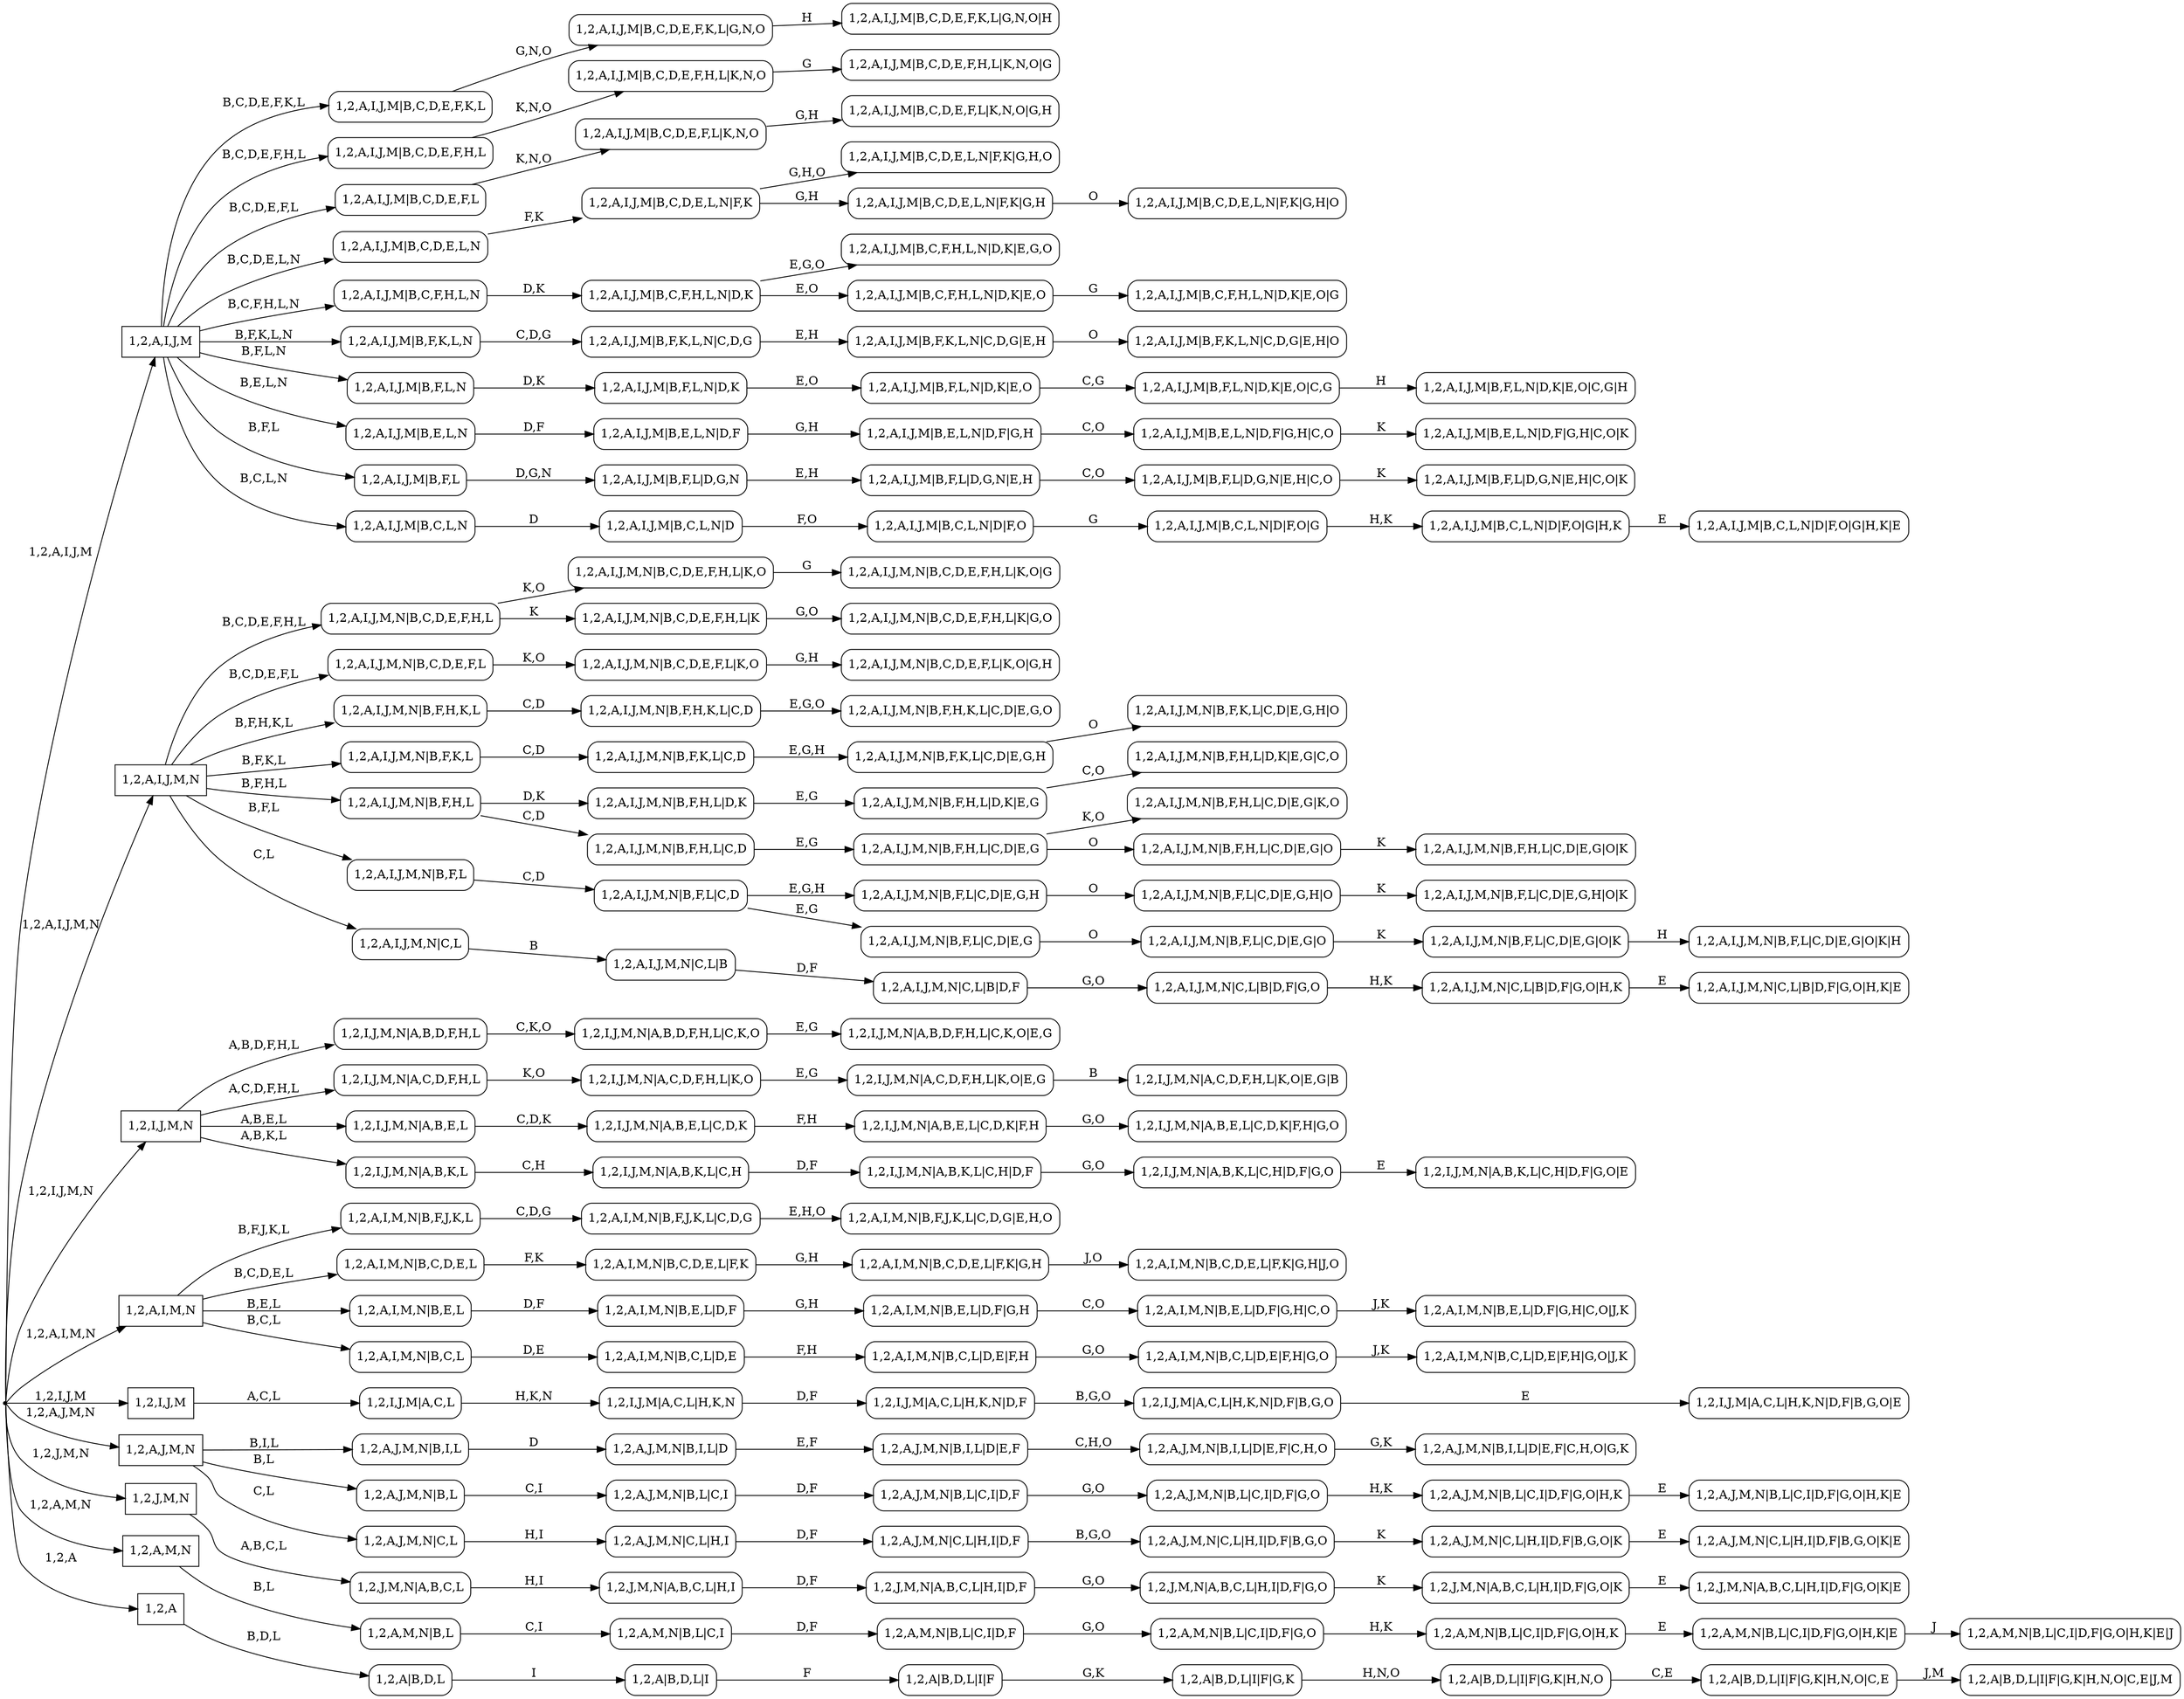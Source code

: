 digraph G { 
	rankdir=LR
	root[shape=point]
	"1,2,A,I,J,M"[shape = box]
	root -> "1,2,A,I,J,M"[label="1,2,A,I,J,M"]
	"1,2,A,I,J,M|B,C,D,E,F,K,L"[shape = box, style=rounded]
	"1,2,A,I,J,M"->"1,2,A,I,J,M|B,C,D,E,F,K,L"[label="B,C,D,E,F,K,L"]
	"1,2,A,I,J,M|B,C,D,E,F,K,L|G,N,O"[shape = box, style=rounded]
	"1,2,A,I,J,M|B,C,D,E,F,K,L"->"1,2,A,I,J,M|B,C,D,E,F,K,L|G,N,O"[label="G,N,O"]
	"1,2,A,I,J,M|B,C,D,E,F,K,L|G,N,O|H"[shape = box, style=rounded]
	"1,2,A,I,J,M|B,C,D,E,F,K,L|G,N,O"->"1,2,A,I,J,M|B,C,D,E,F,K,L|G,N,O|H"[label="H"]
	"1,2,A,I,J,M,N"[shape = box]
	root -> "1,2,A,I,J,M,N"[label="1,2,A,I,J,M,N"]
	"1,2,A,I,J,M,N|B,C,D,E,F,H,L"[shape = box, style=rounded]
	"1,2,A,I,J,M,N"->"1,2,A,I,J,M,N|B,C,D,E,F,H,L"[label="B,C,D,E,F,H,L"]
	"1,2,A,I,J,M,N|B,C,D,E,F,H,L|K,O"[shape = box, style=rounded]
	"1,2,A,I,J,M,N|B,C,D,E,F,H,L"->"1,2,A,I,J,M,N|B,C,D,E,F,H,L|K,O"[label="K,O"]
	"1,2,A,I,J,M,N|B,C,D,E,F,H,L|K,O|G"[shape = box, style=rounded]
	"1,2,A,I,J,M,N|B,C,D,E,F,H,L|K,O"->"1,2,A,I,J,M,N|B,C,D,E,F,H,L|K,O|G"[label="G"]
	"1,2,A,I,J,M,N|B,C,D,E,F,H,L|K"[shape = box, style=rounded]
	"1,2,A,I,J,M,N|B,C,D,E,F,H,L"->"1,2,A,I,J,M,N|B,C,D,E,F,H,L|K"[label="K"]
	"1,2,A,I,J,M,N|B,C,D,E,F,H,L|K|G,O"[shape = box, style=rounded]
	"1,2,A,I,J,M,N|B,C,D,E,F,H,L|K"->"1,2,A,I,J,M,N|B,C,D,E,F,H,L|K|G,O"[label="G,O"]
	"1,2,A,I,J,M|B,C,D,E,F,H,L"[shape = box, style=rounded]
	"1,2,A,I,J,M"->"1,2,A,I,J,M|B,C,D,E,F,H,L"[label="B,C,D,E,F,H,L"]
	"1,2,A,I,J,M|B,C,D,E,F,H,L|K,N,O"[shape = box, style=rounded]
	"1,2,A,I,J,M|B,C,D,E,F,H,L"->"1,2,A,I,J,M|B,C,D,E,F,H,L|K,N,O"[label="K,N,O"]
	"1,2,A,I,J,M|B,C,D,E,F,H,L|K,N,O|G"[shape = box, style=rounded]
	"1,2,A,I,J,M|B,C,D,E,F,H,L|K,N,O"->"1,2,A,I,J,M|B,C,D,E,F,H,L|K,N,O|G"[label="G"]
	"1,2,A,I,J,M,N|B,C,D,E,F,L"[shape = box, style=rounded]
	"1,2,A,I,J,M,N"->"1,2,A,I,J,M,N|B,C,D,E,F,L"[label="B,C,D,E,F,L"]
	"1,2,A,I,J,M,N|B,C,D,E,F,L|K,O"[shape = box, style=rounded]
	"1,2,A,I,J,M,N|B,C,D,E,F,L"->"1,2,A,I,J,M,N|B,C,D,E,F,L|K,O"[label="K,O"]
	"1,2,A,I,J,M,N|B,C,D,E,F,L|K,O|G,H"[shape = box, style=rounded]
	"1,2,A,I,J,M,N|B,C,D,E,F,L|K,O"->"1,2,A,I,J,M,N|B,C,D,E,F,L|K,O|G,H"[label="G,H"]
	"1,2,A,I,J,M|B,C,D,E,F,L"[shape = box, style=rounded]
	"1,2,A,I,J,M"->"1,2,A,I,J,M|B,C,D,E,F,L"[label="B,C,D,E,F,L"]
	"1,2,A,I,J,M|B,C,D,E,F,L|K,N,O"[shape = box, style=rounded]
	"1,2,A,I,J,M|B,C,D,E,F,L"->"1,2,A,I,J,M|B,C,D,E,F,L|K,N,O"[label="K,N,O"]
	"1,2,A,I,J,M|B,C,D,E,F,L|K,N,O|G,H"[shape = box, style=rounded]
	"1,2,A,I,J,M|B,C,D,E,F,L|K,N,O"->"1,2,A,I,J,M|B,C,D,E,F,L|K,N,O|G,H"[label="G,H"]
	"1,2,A,I,J,M,N|B,F,H,K,L"[shape = box, style=rounded]
	"1,2,A,I,J,M,N"->"1,2,A,I,J,M,N|B,F,H,K,L"[label="B,F,H,K,L"]
	"1,2,A,I,J,M,N|B,F,H,K,L|C,D"[shape = box, style=rounded]
	"1,2,A,I,J,M,N|B,F,H,K,L"->"1,2,A,I,J,M,N|B,F,H,K,L|C,D"[label="C,D"]
	"1,2,A,I,J,M,N|B,F,H,K,L|C,D|E,G,O"[shape = box, style=rounded]
	"1,2,A,I,J,M,N|B,F,H,K,L|C,D"->"1,2,A,I,J,M,N|B,F,H,K,L|C,D|E,G,O"[label="E,G,O"]
	"1,2,I,J,M,N"[shape = box]
	root -> "1,2,I,J,M,N"[label="1,2,I,J,M,N"]
	"1,2,I,J,M,N|A,B,D,F,H,L"[shape = box, style=rounded]
	"1,2,I,J,M,N"->"1,2,I,J,M,N|A,B,D,F,H,L"[label="A,B,D,F,H,L"]
	"1,2,I,J,M,N|A,B,D,F,H,L|C,K,O"[shape = box, style=rounded]
	"1,2,I,J,M,N|A,B,D,F,H,L"->"1,2,I,J,M,N|A,B,D,F,H,L|C,K,O"[label="C,K,O"]
	"1,2,I,J,M,N|A,B,D,F,H,L|C,K,O|E,G"[shape = box, style=rounded]
	"1,2,I,J,M,N|A,B,D,F,H,L|C,K,O"->"1,2,I,J,M,N|A,B,D,F,H,L|C,K,O|E,G"[label="E,G"]
	"1,2,A,I,J,M|B,C,D,E,L,N"[shape = box, style=rounded]
	"1,2,A,I,J,M"->"1,2,A,I,J,M|B,C,D,E,L,N"[label="B,C,D,E,L,N"]
	"1,2,A,I,J,M|B,C,D,E,L,N|F,K"[shape = box, style=rounded]
	"1,2,A,I,J,M|B,C,D,E,L,N"->"1,2,A,I,J,M|B,C,D,E,L,N|F,K"[label="F,K"]
	"1,2,A,I,J,M|B,C,D,E,L,N|F,K|G,H,O"[shape = box, style=rounded]
	"1,2,A,I,J,M|B,C,D,E,L,N|F,K"->"1,2,A,I,J,M|B,C,D,E,L,N|F,K|G,H,O"[label="G,H,O"]
	"1,2,A,I,J,M|B,C,F,H,L,N"[shape = box, style=rounded]
	"1,2,A,I,J,M"->"1,2,A,I,J,M|B,C,F,H,L,N"[label="B,C,F,H,L,N"]
	"1,2,A,I,J,M|B,C,F,H,L,N|D,K"[shape = box, style=rounded]
	"1,2,A,I,J,M|B,C,F,H,L,N"->"1,2,A,I,J,M|B,C,F,H,L,N|D,K"[label="D,K"]
	"1,2,A,I,J,M|B,C,F,H,L,N|D,K|E,G,O"[shape = box, style=rounded]
	"1,2,A,I,J,M|B,C,F,H,L,N|D,K"->"1,2,A,I,J,M|B,C,F,H,L,N|D,K|E,G,O"[label="E,G,O"]
	"1,2,A,I,J,M|B,C,D,E,L,N|F,K|G,H"[shape = box, style=rounded]
	"1,2,A,I,J,M|B,C,D,E,L,N|F,K"->"1,2,A,I,J,M|B,C,D,E,L,N|F,K|G,H"[label="G,H"]
	"1,2,A,I,J,M|B,C,D,E,L,N|F,K|G,H|O"[shape = box, style=rounded]
	"1,2,A,I,J,M|B,C,D,E,L,N|F,K|G,H"->"1,2,A,I,J,M|B,C,D,E,L,N|F,K|G,H|O"[label="O"]
	"1,2,A,I,M,N"[shape = box]
	root -> "1,2,A,I,M,N"[label="1,2,A,I,M,N"]
	"1,2,A,I,M,N|B,F,J,K,L"[shape = box, style=rounded]
	"1,2,A,I,M,N"->"1,2,A,I,M,N|B,F,J,K,L"[label="B,F,J,K,L"]
	"1,2,A,I,M,N|B,F,J,K,L|C,D,G"[shape = box, style=rounded]
	"1,2,A,I,M,N|B,F,J,K,L"->"1,2,A,I,M,N|B,F,J,K,L|C,D,G"[label="C,D,G"]
	"1,2,A,I,M,N|B,F,J,K,L|C,D,G|E,H,O"[shape = box, style=rounded]
	"1,2,A,I,M,N|B,F,J,K,L|C,D,G"->"1,2,A,I,M,N|B,F,J,K,L|C,D,G|E,H,O"[label="E,H,O"]
	"1,2,A,I,J,M|B,F,K,L,N"[shape = box, style=rounded]
	"1,2,A,I,J,M"->"1,2,A,I,J,M|B,F,K,L,N"[label="B,F,K,L,N"]
	"1,2,A,I,J,M|B,F,K,L,N|C,D,G"[shape = box, style=rounded]
	"1,2,A,I,J,M|B,F,K,L,N"->"1,2,A,I,J,M|B,F,K,L,N|C,D,G"[label="C,D,G"]
	"1,2,A,I,J,M|B,F,K,L,N|C,D,G|E,H"[shape = box, style=rounded]
	"1,2,A,I,J,M|B,F,K,L,N|C,D,G"->"1,2,A,I,J,M|B,F,K,L,N|C,D,G|E,H"[label="E,H"]
	"1,2,A,I,J,M|B,F,K,L,N|C,D,G|E,H|O"[shape = box, style=rounded]
	"1,2,A,I,J,M|B,F,K,L,N|C,D,G|E,H"->"1,2,A,I,J,M|B,F,K,L,N|C,D,G|E,H|O"[label="O"]
	"1,2,I,J,M,N|A,C,D,F,H,L"[shape = box, style=rounded]
	"1,2,I,J,M,N"->"1,2,I,J,M,N|A,C,D,F,H,L"[label="A,C,D,F,H,L"]
	"1,2,I,J,M,N|A,C,D,F,H,L|K,O"[shape = box, style=rounded]
	"1,2,I,J,M,N|A,C,D,F,H,L"->"1,2,I,J,M,N|A,C,D,F,H,L|K,O"[label="K,O"]
	"1,2,I,J,M,N|A,C,D,F,H,L|K,O|E,G"[shape = box, style=rounded]
	"1,2,I,J,M,N|A,C,D,F,H,L|K,O"->"1,2,I,J,M,N|A,C,D,F,H,L|K,O|E,G"[label="E,G"]
	"1,2,I,J,M,N|A,C,D,F,H,L|K,O|E,G|B"[shape = box, style=rounded]
	"1,2,I,J,M,N|A,C,D,F,H,L|K,O|E,G"->"1,2,I,J,M,N|A,C,D,F,H,L|K,O|E,G|B"[label="B"]
	"1,2,A,I,J,M|B,C,F,H,L,N|D,K|E,O"[shape = box, style=rounded]
	"1,2,A,I,J,M|B,C,F,H,L,N|D,K"->"1,2,A,I,J,M|B,C,F,H,L,N|D,K|E,O"[label="E,O"]
	"1,2,A,I,J,M|B,C,F,H,L,N|D,K|E,O|G"[shape = box, style=rounded]
	"1,2,A,I,J,M|B,C,F,H,L,N|D,K|E,O"->"1,2,A,I,J,M|B,C,F,H,L,N|D,K|E,O|G"[label="G"]
	"1,2,A,I,J,M,N|B,F,K,L"[shape = box, style=rounded]
	"1,2,A,I,J,M,N"->"1,2,A,I,J,M,N|B,F,K,L"[label="B,F,K,L"]
	"1,2,A,I,J,M,N|B,F,K,L|C,D"[shape = box, style=rounded]
	"1,2,A,I,J,M,N|B,F,K,L"->"1,2,A,I,J,M,N|B,F,K,L|C,D"[label="C,D"]
	"1,2,A,I,J,M,N|B,F,K,L|C,D|E,G,H"[shape = box, style=rounded]
	"1,2,A,I,J,M,N|B,F,K,L|C,D"->"1,2,A,I,J,M,N|B,F,K,L|C,D|E,G,H"[label="E,G,H"]
	"1,2,A,I,J,M,N|B,F,K,L|C,D|E,G,H|O"[shape = box, style=rounded]
	"1,2,A,I,J,M,N|B,F,K,L|C,D|E,G,H"->"1,2,A,I,J,M,N|B,F,K,L|C,D|E,G,H|O"[label="O"]
	"1,2,A,I,J,M,N|B,F,H,L"[shape = box, style=rounded]
	"1,2,A,I,J,M,N"->"1,2,A,I,J,M,N|B,F,H,L"[label="B,F,H,L"]
	"1,2,A,I,J,M,N|B,F,H,L|D,K"[shape = box, style=rounded]
	"1,2,A,I,J,M,N|B,F,H,L"->"1,2,A,I,J,M,N|B,F,H,L|D,K"[label="D,K"]
	"1,2,A,I,J,M,N|B,F,H,L|D,K|E,G"[shape = box, style=rounded]
	"1,2,A,I,J,M,N|B,F,H,L|D,K"->"1,2,A,I,J,M,N|B,F,H,L|D,K|E,G"[label="E,G"]
	"1,2,A,I,J,M,N|B,F,H,L|D,K|E,G|C,O"[shape = box, style=rounded]
	"1,2,A,I,J,M,N|B,F,H,L|D,K|E,G"->"1,2,A,I,J,M,N|B,F,H,L|D,K|E,G|C,O"[label="C,O"]
	"1,2,I,J,M,N|A,B,E,L"[shape = box, style=rounded]
	"1,2,I,J,M,N"->"1,2,I,J,M,N|A,B,E,L"[label="A,B,E,L"]
	"1,2,I,J,M,N|A,B,E,L|C,D,K"[shape = box, style=rounded]
	"1,2,I,J,M,N|A,B,E,L"->"1,2,I,J,M,N|A,B,E,L|C,D,K"[label="C,D,K"]
	"1,2,I,J,M,N|A,B,E,L|C,D,K|F,H"[shape = box, style=rounded]
	"1,2,I,J,M,N|A,B,E,L|C,D,K"->"1,2,I,J,M,N|A,B,E,L|C,D,K|F,H"[label="F,H"]
	"1,2,I,J,M,N|A,B,E,L|C,D,K|F,H|G,O"[shape = box, style=rounded]
	"1,2,I,J,M,N|A,B,E,L|C,D,K|F,H"->"1,2,I,J,M,N|A,B,E,L|C,D,K|F,H|G,O"[label="G,O"]
	"1,2,A,I,J,M,N|B,F,H,L|C,D"[shape = box, style=rounded]
	"1,2,A,I,J,M,N|B,F,H,L"->"1,2,A,I,J,M,N|B,F,H,L|C,D"[label="C,D"]
	"1,2,A,I,J,M,N|B,F,H,L|C,D|E,G"[shape = box, style=rounded]
	"1,2,A,I,J,M,N|B,F,H,L|C,D"->"1,2,A,I,J,M,N|B,F,H,L|C,D|E,G"[label="E,G"]
	"1,2,A,I,J,M,N|B,F,H,L|C,D|E,G|K,O"[shape = box, style=rounded]
	"1,2,A,I,J,M,N|B,F,H,L|C,D|E,G"->"1,2,A,I,J,M,N|B,F,H,L|C,D|E,G|K,O"[label="K,O"]
	"1,2,A,I,M,N|B,C,D,E,L"[shape = box, style=rounded]
	"1,2,A,I,M,N"->"1,2,A,I,M,N|B,C,D,E,L"[label="B,C,D,E,L"]
	"1,2,A,I,M,N|B,C,D,E,L|F,K"[shape = box, style=rounded]
	"1,2,A,I,M,N|B,C,D,E,L"->"1,2,A,I,M,N|B,C,D,E,L|F,K"[label="F,K"]
	"1,2,A,I,M,N|B,C,D,E,L|F,K|G,H"[shape = box, style=rounded]
	"1,2,A,I,M,N|B,C,D,E,L|F,K"->"1,2,A,I,M,N|B,C,D,E,L|F,K|G,H"[label="G,H"]
	"1,2,A,I,M,N|B,C,D,E,L|F,K|G,H|J,O"[shape = box, style=rounded]
	"1,2,A,I,M,N|B,C,D,E,L|F,K|G,H"->"1,2,A,I,M,N|B,C,D,E,L|F,K|G,H|J,O"[label="J,O"]
	"1,2,A,I,J,M,N|B,F,H,L|C,D|E,G|O"[shape = box, style=rounded]
	"1,2,A,I,J,M,N|B,F,H,L|C,D|E,G"->"1,2,A,I,J,M,N|B,F,H,L|C,D|E,G|O"[label="O"]
	"1,2,A,I,J,M,N|B,F,H,L|C,D|E,G|O|K"[shape = box, style=rounded]
	"1,2,A,I,J,M,N|B,F,H,L|C,D|E,G|O"->"1,2,A,I,J,M,N|B,F,H,L|C,D|E,G|O|K"[label="K"]
	"1,2,A,I,J,M|B,F,L,N"[shape = box, style=rounded]
	"1,2,A,I,J,M"->"1,2,A,I,J,M|B,F,L,N"[label="B,F,L,N"]
	"1,2,A,I,J,M|B,F,L,N|D,K"[shape = box, style=rounded]
	"1,2,A,I,J,M|B,F,L,N"->"1,2,A,I,J,M|B,F,L,N|D,K"[label="D,K"]
	"1,2,A,I,J,M|B,F,L,N|D,K|E,O"[shape = box, style=rounded]
	"1,2,A,I,J,M|B,F,L,N|D,K"->"1,2,A,I,J,M|B,F,L,N|D,K|E,O"[label="E,O"]
	"1,2,A,I,J,M|B,F,L,N|D,K|E,O|C,G"[shape = box, style=rounded]
	"1,2,A,I,J,M|B,F,L,N|D,K|E,O"->"1,2,A,I,J,M|B,F,L,N|D,K|E,O|C,G"[label="C,G"]
	"1,2,A,I,J,M|B,F,L,N|D,K|E,O|C,G|H"[shape = box, style=rounded]
	"1,2,A,I,J,M|B,F,L,N|D,K|E,O|C,G"->"1,2,A,I,J,M|B,F,L,N|D,K|E,O|C,G|H"[label="H"]
	"1,2,I,J,M,N|A,B,K,L"[shape = box, style=rounded]
	"1,2,I,J,M,N"->"1,2,I,J,M,N|A,B,K,L"[label="A,B,K,L"]
	"1,2,I,J,M,N|A,B,K,L|C,H"[shape = box, style=rounded]
	"1,2,I,J,M,N|A,B,K,L"->"1,2,I,J,M,N|A,B,K,L|C,H"[label="C,H"]
	"1,2,I,J,M,N|A,B,K,L|C,H|D,F"[shape = box, style=rounded]
	"1,2,I,J,M,N|A,B,K,L|C,H"->"1,2,I,J,M,N|A,B,K,L|C,H|D,F"[label="D,F"]
	"1,2,I,J,M,N|A,B,K,L|C,H|D,F|G,O"[shape = box, style=rounded]
	"1,2,I,J,M,N|A,B,K,L|C,H|D,F"->"1,2,I,J,M,N|A,B,K,L|C,H|D,F|G,O"[label="G,O"]
	"1,2,I,J,M,N|A,B,K,L|C,H|D,F|G,O|E"[shape = box, style=rounded]
	"1,2,I,J,M,N|A,B,K,L|C,H|D,F|G,O"->"1,2,I,J,M,N|A,B,K,L|C,H|D,F|G,O|E"[label="E"]
	"1,2,A,I,J,M,N|B,F,L"[shape = box, style=rounded]
	"1,2,A,I,J,M,N"->"1,2,A,I,J,M,N|B,F,L"[label="B,F,L"]
	"1,2,A,I,J,M,N|B,F,L|C,D"[shape = box, style=rounded]
	"1,2,A,I,J,M,N|B,F,L"->"1,2,A,I,J,M,N|B,F,L|C,D"[label="C,D"]
	"1,2,A,I,J,M,N|B,F,L|C,D|E,G,H"[shape = box, style=rounded]
	"1,2,A,I,J,M,N|B,F,L|C,D"->"1,2,A,I,J,M,N|B,F,L|C,D|E,G,H"[label="E,G,H"]
	"1,2,A,I,J,M,N|B,F,L|C,D|E,G,H|O"[shape = box, style=rounded]
	"1,2,A,I,J,M,N|B,F,L|C,D|E,G,H"->"1,2,A,I,J,M,N|B,F,L|C,D|E,G,H|O"[label="O"]
	"1,2,A,I,J,M,N|B,F,L|C,D|E,G,H|O|K"[shape = box, style=rounded]
	"1,2,A,I,J,M,N|B,F,L|C,D|E,G,H|O"->"1,2,A,I,J,M,N|B,F,L|C,D|E,G,H|O|K"[label="K"]
	"1,2,A,I,J,M|B,E,L,N"[shape = box, style=rounded]
	"1,2,A,I,J,M"->"1,2,A,I,J,M|B,E,L,N"[label="B,E,L,N"]
	"1,2,A,I,J,M|B,E,L,N|D,F"[shape = box, style=rounded]
	"1,2,A,I,J,M|B,E,L,N"->"1,2,A,I,J,M|B,E,L,N|D,F"[label="D,F"]
	"1,2,A,I,J,M|B,E,L,N|D,F|G,H"[shape = box, style=rounded]
	"1,2,A,I,J,M|B,E,L,N|D,F"->"1,2,A,I,J,M|B,E,L,N|D,F|G,H"[label="G,H"]
	"1,2,A,I,J,M|B,E,L,N|D,F|G,H|C,O"[shape = box, style=rounded]
	"1,2,A,I,J,M|B,E,L,N|D,F|G,H"->"1,2,A,I,J,M|B,E,L,N|D,F|G,H|C,O"[label="C,O"]
	"1,2,A,I,J,M|B,E,L,N|D,F|G,H|C,O|K"[shape = box, style=rounded]
	"1,2,A,I,J,M|B,E,L,N|D,F|G,H|C,O"->"1,2,A,I,J,M|B,E,L,N|D,F|G,H|C,O|K"[label="K"]
	"1,2,A,I,J,M|B,F,L"[shape = box, style=rounded]
	"1,2,A,I,J,M"->"1,2,A,I,J,M|B,F,L"[label="B,F,L"]
	"1,2,A,I,J,M|B,F,L|D,G,N"[shape = box, style=rounded]
	"1,2,A,I,J,M|B,F,L"->"1,2,A,I,J,M|B,F,L|D,G,N"[label="D,G,N"]
	"1,2,A,I,J,M|B,F,L|D,G,N|E,H"[shape = box, style=rounded]
	"1,2,A,I,J,M|B,F,L|D,G,N"->"1,2,A,I,J,M|B,F,L|D,G,N|E,H"[label="E,H"]
	"1,2,A,I,J,M|B,F,L|D,G,N|E,H|C,O"[shape = box, style=rounded]
	"1,2,A,I,J,M|B,F,L|D,G,N|E,H"->"1,2,A,I,J,M|B,F,L|D,G,N|E,H|C,O"[label="C,O"]
	"1,2,A,I,J,M|B,F,L|D,G,N|E,H|C,O|K"[shape = box, style=rounded]
	"1,2,A,I,J,M|B,F,L|D,G,N|E,H|C,O"->"1,2,A,I,J,M|B,F,L|D,G,N|E,H|C,O|K"[label="K"]
	"1,2,A,I,J,M,N|B,F,L|C,D|E,G"[shape = box, style=rounded]
	"1,2,A,I,J,M,N|B,F,L|C,D"->"1,2,A,I,J,M,N|B,F,L|C,D|E,G"[label="E,G"]
	"1,2,A,I,J,M,N|B,F,L|C,D|E,G|O"[shape = box, style=rounded]
	"1,2,A,I,J,M,N|B,F,L|C,D|E,G"->"1,2,A,I,J,M,N|B,F,L|C,D|E,G|O"[label="O"]
	"1,2,A,I,J,M,N|B,F,L|C,D|E,G|O|K"[shape = box, style=rounded]
	"1,2,A,I,J,M,N|B,F,L|C,D|E,G|O"->"1,2,A,I,J,M,N|B,F,L|C,D|E,G|O|K"[label="K"]
	"1,2,A,I,J,M,N|B,F,L|C,D|E,G|O|K|H"[shape = box, style=rounded]
	"1,2,A,I,J,M,N|B,F,L|C,D|E,G|O|K"->"1,2,A,I,J,M,N|B,F,L|C,D|E,G|O|K|H"[label="H"]
	"1,2,I,J,M"[shape = box]
	root -> "1,2,I,J,M"[label="1,2,I,J,M"]
	"1,2,I,J,M|A,C,L"[shape = box, style=rounded]
	"1,2,I,J,M"->"1,2,I,J,M|A,C,L"[label="A,C,L"]
	"1,2,I,J,M|A,C,L|H,K,N"[shape = box, style=rounded]
	"1,2,I,J,M|A,C,L"->"1,2,I,J,M|A,C,L|H,K,N"[label="H,K,N"]
	"1,2,I,J,M|A,C,L|H,K,N|D,F"[shape = box, style=rounded]
	"1,2,I,J,M|A,C,L|H,K,N"->"1,2,I,J,M|A,C,L|H,K,N|D,F"[label="D,F"]
	"1,2,I,J,M|A,C,L|H,K,N|D,F|B,G,O"[shape = box, style=rounded]
	"1,2,I,J,M|A,C,L|H,K,N|D,F"->"1,2,I,J,M|A,C,L|H,K,N|D,F|B,G,O"[label="B,G,O"]
	"1,2,I,J,M|A,C,L|H,K,N|D,F|B,G,O|E"[shape = box, style=rounded]
	"1,2,I,J,M|A,C,L|H,K,N|D,F|B,G,O"->"1,2,I,J,M|A,C,L|H,K,N|D,F|B,G,O|E"[label="E"]
	"1,2,A,I,J,M|B,C,L,N"[shape = box, style=rounded]
	"1,2,A,I,J,M"->"1,2,A,I,J,M|B,C,L,N"[label="B,C,L,N"]
	"1,2,A,I,J,M|B,C,L,N|D"[shape = box, style=rounded]
	"1,2,A,I,J,M|B,C,L,N"->"1,2,A,I,J,M|B,C,L,N|D"[label="D"]
	"1,2,A,I,J,M|B,C,L,N|D|F,O"[shape = box, style=rounded]
	"1,2,A,I,J,M|B,C,L,N|D"->"1,2,A,I,J,M|B,C,L,N|D|F,O"[label="F,O"]
	"1,2,A,I,J,M|B,C,L,N|D|F,O|G"[shape = box, style=rounded]
	"1,2,A,I,J,M|B,C,L,N|D|F,O"->"1,2,A,I,J,M|B,C,L,N|D|F,O|G"[label="G"]
	"1,2,A,I,J,M|B,C,L,N|D|F,O|G|H,K"[shape = box, style=rounded]
	"1,2,A,I,J,M|B,C,L,N|D|F,O|G"->"1,2,A,I,J,M|B,C,L,N|D|F,O|G|H,K"[label="H,K"]
	"1,2,A,I,J,M|B,C,L,N|D|F,O|G|H,K|E"[shape = box, style=rounded]
	"1,2,A,I,J,M|B,C,L,N|D|F,O|G|H,K"->"1,2,A,I,J,M|B,C,L,N|D|F,O|G|H,K|E"[label="E"]
	"1,2,A,I,M,N|B,E,L"[shape = box, style=rounded]
	"1,2,A,I,M,N"->"1,2,A,I,M,N|B,E,L"[label="B,E,L"]
	"1,2,A,I,M,N|B,E,L|D,F"[shape = box, style=rounded]
	"1,2,A,I,M,N|B,E,L"->"1,2,A,I,M,N|B,E,L|D,F"[label="D,F"]
	"1,2,A,I,M,N|B,E,L|D,F|G,H"[shape = box, style=rounded]
	"1,2,A,I,M,N|B,E,L|D,F"->"1,2,A,I,M,N|B,E,L|D,F|G,H"[label="G,H"]
	"1,2,A,I,M,N|B,E,L|D,F|G,H|C,O"[shape = box, style=rounded]
	"1,2,A,I,M,N|B,E,L|D,F|G,H"->"1,2,A,I,M,N|B,E,L|D,F|G,H|C,O"[label="C,O"]
	"1,2,A,I,M,N|B,E,L|D,F|G,H|C,O|J,K"[shape = box, style=rounded]
	"1,2,A,I,M,N|B,E,L|D,F|G,H|C,O"->"1,2,A,I,M,N|B,E,L|D,F|G,H|C,O|J,K"[label="J,K"]
	"1,2,A,J,M,N"[shape = box]
	root -> "1,2,A,J,M,N"[label="1,2,A,J,M,N"]
	"1,2,A,J,M,N|B,I,L"[shape = box, style=rounded]
	"1,2,A,J,M,N"->"1,2,A,J,M,N|B,I,L"[label="B,I,L"]
	"1,2,A,J,M,N|B,I,L|D"[shape = box, style=rounded]
	"1,2,A,J,M,N|B,I,L"->"1,2,A,J,M,N|B,I,L|D"[label="D"]
	"1,2,A,J,M,N|B,I,L|D|E,F"[shape = box, style=rounded]
	"1,2,A,J,M,N|B,I,L|D"->"1,2,A,J,M,N|B,I,L|D|E,F"[label="E,F"]
	"1,2,A,J,M,N|B,I,L|D|E,F|C,H,O"[shape = box, style=rounded]
	"1,2,A,J,M,N|B,I,L|D|E,F"->"1,2,A,J,M,N|B,I,L|D|E,F|C,H,O"[label="C,H,O"]
	"1,2,A,J,M,N|B,I,L|D|E,F|C,H,O|G,K"[shape = box, style=rounded]
	"1,2,A,J,M,N|B,I,L|D|E,F|C,H,O"->"1,2,A,J,M,N|B,I,L|D|E,F|C,H,O|G,K"[label="G,K"]
	"1,2,A,I,M,N|B,C,L"[shape = box, style=rounded]
	"1,2,A,I,M,N"->"1,2,A,I,M,N|B,C,L"[label="B,C,L"]
	"1,2,A,I,M,N|B,C,L|D,E"[shape = box, style=rounded]
	"1,2,A,I,M,N|B,C,L"->"1,2,A,I,M,N|B,C,L|D,E"[label="D,E"]
	"1,2,A,I,M,N|B,C,L|D,E|F,H"[shape = box, style=rounded]
	"1,2,A,I,M,N|B,C,L|D,E"->"1,2,A,I,M,N|B,C,L|D,E|F,H"[label="F,H"]
	"1,2,A,I,M,N|B,C,L|D,E|F,H|G,O"[shape = box, style=rounded]
	"1,2,A,I,M,N|B,C,L|D,E|F,H"->"1,2,A,I,M,N|B,C,L|D,E|F,H|G,O"[label="G,O"]
	"1,2,A,I,M,N|B,C,L|D,E|F,H|G,O|J,K"[shape = box, style=rounded]
	"1,2,A,I,M,N|B,C,L|D,E|F,H|G,O"->"1,2,A,I,M,N|B,C,L|D,E|F,H|G,O|J,K"[label="J,K"]
	"1,2,J,M,N"[shape = box]
	root -> "1,2,J,M,N"[label="1,2,J,M,N"]
	"1,2,J,M,N|A,B,C,L"[shape = box, style=rounded]
	"1,2,J,M,N"->"1,2,J,M,N|A,B,C,L"[label="A,B,C,L"]
	"1,2,J,M,N|A,B,C,L|H,I"[shape = box, style=rounded]
	"1,2,J,M,N|A,B,C,L"->"1,2,J,M,N|A,B,C,L|H,I"[label="H,I"]
	"1,2,J,M,N|A,B,C,L|H,I|D,F"[shape = box, style=rounded]
	"1,2,J,M,N|A,B,C,L|H,I"->"1,2,J,M,N|A,B,C,L|H,I|D,F"[label="D,F"]
	"1,2,J,M,N|A,B,C,L|H,I|D,F|G,O"[shape = box, style=rounded]
	"1,2,J,M,N|A,B,C,L|H,I|D,F"->"1,2,J,M,N|A,B,C,L|H,I|D,F|G,O"[label="G,O"]
	"1,2,J,M,N|A,B,C,L|H,I|D,F|G,O|K"[shape = box, style=rounded]
	"1,2,J,M,N|A,B,C,L|H,I|D,F|G,O"->"1,2,J,M,N|A,B,C,L|H,I|D,F|G,O|K"[label="K"]
	"1,2,J,M,N|A,B,C,L|H,I|D,F|G,O|K|E"[shape = box, style=rounded]
	"1,2,J,M,N|A,B,C,L|H,I|D,F|G,O|K"->"1,2,J,M,N|A,B,C,L|H,I|D,F|G,O|K|E"[label="E"]
	"1,2,A,I,J,M,N|C,L"[shape = box, style=rounded]
	"1,2,A,I,J,M,N"->"1,2,A,I,J,M,N|C,L"[label="C,L"]
	"1,2,A,I,J,M,N|C,L|B"[shape = box, style=rounded]
	"1,2,A,I,J,M,N|C,L"->"1,2,A,I,J,M,N|C,L|B"[label="B"]
	"1,2,A,I,J,M,N|C,L|B|D,F"[shape = box, style=rounded]
	"1,2,A,I,J,M,N|C,L|B"->"1,2,A,I,J,M,N|C,L|B|D,F"[label="D,F"]
	"1,2,A,I,J,M,N|C,L|B|D,F|G,O"[shape = box, style=rounded]
	"1,2,A,I,J,M,N|C,L|B|D,F"->"1,2,A,I,J,M,N|C,L|B|D,F|G,O"[label="G,O"]
	"1,2,A,I,J,M,N|C,L|B|D,F|G,O|H,K"[shape = box, style=rounded]
	"1,2,A,I,J,M,N|C,L|B|D,F|G,O"->"1,2,A,I,J,M,N|C,L|B|D,F|G,O|H,K"[label="H,K"]
	"1,2,A,I,J,M,N|C,L|B|D,F|G,O|H,K|E"[shape = box, style=rounded]
	"1,2,A,I,J,M,N|C,L|B|D,F|G,O|H,K"->"1,2,A,I,J,M,N|C,L|B|D,F|G,O|H,K|E"[label="E"]
	"1,2,A,J,M,N|B,L"[shape = box, style=rounded]
	"1,2,A,J,M,N"->"1,2,A,J,M,N|B,L"[label="B,L"]
	"1,2,A,J,M,N|B,L|C,I"[shape = box, style=rounded]
	"1,2,A,J,M,N|B,L"->"1,2,A,J,M,N|B,L|C,I"[label="C,I"]
	"1,2,A,J,M,N|B,L|C,I|D,F"[shape = box, style=rounded]
	"1,2,A,J,M,N|B,L|C,I"->"1,2,A,J,M,N|B,L|C,I|D,F"[label="D,F"]
	"1,2,A,J,M,N|B,L|C,I|D,F|G,O"[shape = box, style=rounded]
	"1,2,A,J,M,N|B,L|C,I|D,F"->"1,2,A,J,M,N|B,L|C,I|D,F|G,O"[label="G,O"]
	"1,2,A,J,M,N|B,L|C,I|D,F|G,O|H,K"[shape = box, style=rounded]
	"1,2,A,J,M,N|B,L|C,I|D,F|G,O"->"1,2,A,J,M,N|B,L|C,I|D,F|G,O|H,K"[label="H,K"]
	"1,2,A,J,M,N|B,L|C,I|D,F|G,O|H,K|E"[shape = box, style=rounded]
	"1,2,A,J,M,N|B,L|C,I|D,F|G,O|H,K"->"1,2,A,J,M,N|B,L|C,I|D,F|G,O|H,K|E"[label="E"]
	"1,2,A,J,M,N|C,L"[shape = box, style=rounded]
	"1,2,A,J,M,N"->"1,2,A,J,M,N|C,L"[label="C,L"]
	"1,2,A,J,M,N|C,L|H,I"[shape = box, style=rounded]
	"1,2,A,J,M,N|C,L"->"1,2,A,J,M,N|C,L|H,I"[label="H,I"]
	"1,2,A,J,M,N|C,L|H,I|D,F"[shape = box, style=rounded]
	"1,2,A,J,M,N|C,L|H,I"->"1,2,A,J,M,N|C,L|H,I|D,F"[label="D,F"]
	"1,2,A,J,M,N|C,L|H,I|D,F|B,G,O"[shape = box, style=rounded]
	"1,2,A,J,M,N|C,L|H,I|D,F"->"1,2,A,J,M,N|C,L|H,I|D,F|B,G,O"[label="B,G,O"]
	"1,2,A,J,M,N|C,L|H,I|D,F|B,G,O|K"[shape = box, style=rounded]
	"1,2,A,J,M,N|C,L|H,I|D,F|B,G,O"->"1,2,A,J,M,N|C,L|H,I|D,F|B,G,O|K"[label="K"]
	"1,2,A,J,M,N|C,L|H,I|D,F|B,G,O|K|E"[shape = box, style=rounded]
	"1,2,A,J,M,N|C,L|H,I|D,F|B,G,O|K"->"1,2,A,J,M,N|C,L|H,I|D,F|B,G,O|K|E"[label="E"]
	"1,2,A,M,N"[shape = box]
	root -> "1,2,A,M,N"[label="1,2,A,M,N"]
	"1,2,A,M,N|B,L"[shape = box, style=rounded]
	"1,2,A,M,N"->"1,2,A,M,N|B,L"[label="B,L"]
	"1,2,A,M,N|B,L|C,I"[shape = box, style=rounded]
	"1,2,A,M,N|B,L"->"1,2,A,M,N|B,L|C,I"[label="C,I"]
	"1,2,A,M,N|B,L|C,I|D,F"[shape = box, style=rounded]
	"1,2,A,M,N|B,L|C,I"->"1,2,A,M,N|B,L|C,I|D,F"[label="D,F"]
	"1,2,A,M,N|B,L|C,I|D,F|G,O"[shape = box, style=rounded]
	"1,2,A,M,N|B,L|C,I|D,F"->"1,2,A,M,N|B,L|C,I|D,F|G,O"[label="G,O"]
	"1,2,A,M,N|B,L|C,I|D,F|G,O|H,K"[shape = box, style=rounded]
	"1,2,A,M,N|B,L|C,I|D,F|G,O"->"1,2,A,M,N|B,L|C,I|D,F|G,O|H,K"[label="H,K"]
	"1,2,A,M,N|B,L|C,I|D,F|G,O|H,K|E"[shape = box, style=rounded]
	"1,2,A,M,N|B,L|C,I|D,F|G,O|H,K"->"1,2,A,M,N|B,L|C,I|D,F|G,O|H,K|E"[label="E"]
	"1,2,A,M,N|B,L|C,I|D,F|G,O|H,K|E|J"[shape = box, style=rounded]
	"1,2,A,M,N|B,L|C,I|D,F|G,O|H,K|E"->"1,2,A,M,N|B,L|C,I|D,F|G,O|H,K|E|J"[label="J"]
	"1,2,A"[shape = box]
	root -> "1,2,A"[label="1,2,A"]
	"1,2,A|B,D,L"[shape = box, style=rounded]
	"1,2,A"->"1,2,A|B,D,L"[label="B,D,L"]
	"1,2,A|B,D,L|I"[shape = box, style=rounded]
	"1,2,A|B,D,L"->"1,2,A|B,D,L|I"[label="I"]
	"1,2,A|B,D,L|I|F"[shape = box, style=rounded]
	"1,2,A|B,D,L|I"->"1,2,A|B,D,L|I|F"[label="F"]
	"1,2,A|B,D,L|I|F|G,K"[shape = box, style=rounded]
	"1,2,A|B,D,L|I|F"->"1,2,A|B,D,L|I|F|G,K"[label="G,K"]
	"1,2,A|B,D,L|I|F|G,K|H,N,O"[shape = box, style=rounded]
	"1,2,A|B,D,L|I|F|G,K"->"1,2,A|B,D,L|I|F|G,K|H,N,O"[label="H,N,O"]
	"1,2,A|B,D,L|I|F|G,K|H,N,O|C,E"[shape = box, style=rounded]
	"1,2,A|B,D,L|I|F|G,K|H,N,O"->"1,2,A|B,D,L|I|F|G,K|H,N,O|C,E"[label="C,E"]
	"1,2,A|B,D,L|I|F|G,K|H,N,O|C,E|J,M"[shape = box, style=rounded]
	"1,2,A|B,D,L|I|F|G,K|H,N,O|C,E"->"1,2,A|B,D,L|I|F|G,K|H,N,O|C,E|J,M"[label="J,M"]
	{ rank=same "1,2,A,I,J,M" "1,2,A,I,J,M,N" "1,2,I,J,M,N" "1,2,A,I,M,N" "1,2,I,J,M" "1,2,A,J,M,N" "1,2,J,M,N" "1,2,A,M,N" "1,2,A" }
	{ rank=same "1,2,A,I,J,M|B,C,D,E,F,K,L" "1,2,A,I,J,M,N|B,C,D,E,F,H,L" "1,2,A,I,J,M|B,C,D,E,F,H,L" "1,2,A,I,J,M,N|B,C,D,E,F,L" "1,2,A,I,J,M|B,C,D,E,F,L" "1,2,A,I,J,M,N|B,F,H,K,L" "1,2,I,J,M,N|A,B,D,F,H,L" "1,2,A,I,J,M|B,C,D,E,L,N" "1,2,A,I,J,M|B,C,F,H,L,N" "1,2,A,I,M,N|B,F,J,K,L" "1,2,A,I,J,M|B,F,K,L,N" "1,2,I,J,M,N|A,C,D,F,H,L" "1,2,A,I,J,M,N|B,F,K,L" "1,2,A,I,J,M,N|B,F,H,L" "1,2,I,J,M,N|A,B,E,L" "1,2,A,I,M,N|B,C,D,E,L" "1,2,A,I,J,M|B,F,L,N" "1,2,I,J,M,N|A,B,K,L" "1,2,A,I,J,M,N|B,F,L" "1,2,A,I,J,M|B,E,L,N" "1,2,A,I,J,M|B,F,L" "1,2,I,J,M|A,C,L" "1,2,A,I,J,M|B,C,L,N" "1,2,A,I,M,N|B,E,L" "1,2,A,J,M,N|B,I,L" "1,2,A,I,M,N|B,C,L" "1,2,J,M,N|A,B,C,L" "1,2,A,I,J,M,N|C,L" "1,2,A,J,M,N|B,L" "1,2,A,J,M,N|C,L" "1,2,A,M,N|B,L" "1,2,A|B,D,L" }
	{ rank=same "1,2,A,I,J,M|B,C,D,E,F,K,L|G,N,O" "1,2,A,I,J,M,N|B,C,D,E,F,H,L|K,O" "1,2,A,I,J,M,N|B,C,D,E,F,H,L|K" "1,2,A,I,J,M|B,C,D,E,F,H,L|K,N,O" "1,2,A,I,J,M,N|B,C,D,E,F,L|K,O" "1,2,A,I,J,M|B,C,D,E,F,L|K,N,O" "1,2,A,I,J,M,N|B,F,H,K,L|C,D" "1,2,I,J,M,N|A,B,D,F,H,L|C,K,O" "1,2,A,I,J,M|B,C,D,E,L,N|F,K" "1,2,A,I,J,M|B,C,F,H,L,N|D,K" "1,2,A,I,M,N|B,F,J,K,L|C,D,G" "1,2,A,I,J,M|B,F,K,L,N|C,D,G" "1,2,I,J,M,N|A,C,D,F,H,L|K,O" "1,2,A,I,J,M,N|B,F,K,L|C,D" "1,2,A,I,J,M,N|B,F,H,L|D,K" "1,2,I,J,M,N|A,B,E,L|C,D,K" "1,2,A,I,J,M,N|B,F,H,L|C,D" "1,2,A,I,M,N|B,C,D,E,L|F,K" "1,2,A,I,J,M|B,F,L,N|D,K" "1,2,I,J,M,N|A,B,K,L|C,H" "1,2,A,I,J,M,N|B,F,L|C,D" "1,2,A,I,J,M|B,E,L,N|D,F" "1,2,A,I,J,M|B,F,L|D,G,N" "1,2,I,J,M|A,C,L|H,K,N" "1,2,A,I,J,M|B,C,L,N|D" "1,2,A,I,M,N|B,E,L|D,F" "1,2,A,J,M,N|B,I,L|D" "1,2,A,I,M,N|B,C,L|D,E" "1,2,J,M,N|A,B,C,L|H,I" "1,2,A,I,J,M,N|C,L|B" "1,2,A,J,M,N|B,L|C,I" "1,2,A,J,M,N|C,L|H,I" "1,2,A,M,N|B,L|C,I" "1,2,A|B,D,L|I" }
	{ rank=same "1,2,A,I,J,M|B,C,D,E,F,K,L|G,N,O|H" "1,2,A,I,J,M,N|B,C,D,E,F,H,L|K,O|G" "1,2,A,I,J,M,N|B,C,D,E,F,H,L|K|G,O" "1,2,A,I,J,M|B,C,D,E,F,H,L|K,N,O|G" "1,2,A,I,J,M,N|B,C,D,E,F,L|K,O|G,H" "1,2,A,I,J,M|B,C,D,E,F,L|K,N,O|G,H" "1,2,A,I,J,M,N|B,F,H,K,L|C,D|E,G,O" "1,2,I,J,M,N|A,B,D,F,H,L|C,K,O|E,G" "1,2,A,I,J,M|B,C,D,E,L,N|F,K|G,H,O" "1,2,A,I,J,M|B,C,F,H,L,N|D,K|E,G,O" "1,2,A,I,J,M|B,C,D,E,L,N|F,K|G,H" "1,2,A,I,M,N|B,F,J,K,L|C,D,G|E,H,O" "1,2,A,I,J,M|B,F,K,L,N|C,D,G|E,H" "1,2,I,J,M,N|A,C,D,F,H,L|K,O|E,G" "1,2,A,I,J,M|B,C,F,H,L,N|D,K|E,O" "1,2,A,I,J,M,N|B,F,K,L|C,D|E,G,H" "1,2,A,I,J,M,N|B,F,H,L|D,K|E,G" "1,2,I,J,M,N|A,B,E,L|C,D,K|F,H" "1,2,A,I,J,M,N|B,F,H,L|C,D|E,G" "1,2,A,I,M,N|B,C,D,E,L|F,K|G,H" "1,2,A,I,J,M|B,F,L,N|D,K|E,O" "1,2,I,J,M,N|A,B,K,L|C,H|D,F" "1,2,A,I,J,M,N|B,F,L|C,D|E,G,H" "1,2,A,I,J,M|B,E,L,N|D,F|G,H" "1,2,A,I,J,M|B,F,L|D,G,N|E,H" "1,2,A,I,J,M,N|B,F,L|C,D|E,G" "1,2,I,J,M|A,C,L|H,K,N|D,F" "1,2,A,I,J,M|B,C,L,N|D|F,O" "1,2,A,I,M,N|B,E,L|D,F|G,H" "1,2,A,J,M,N|B,I,L|D|E,F" "1,2,A,I,M,N|B,C,L|D,E|F,H" "1,2,J,M,N|A,B,C,L|H,I|D,F" "1,2,A,I,J,M,N|C,L|B|D,F" "1,2,A,J,M,N|B,L|C,I|D,F" "1,2,A,J,M,N|C,L|H,I|D,F" "1,2,A,M,N|B,L|C,I|D,F" "1,2,A|B,D,L|I|F" }
	{ rank=same "1,2,A,I,J,M|B,C,D,E,L,N|F,K|G,H|O" "1,2,A,I,J,M|B,F,K,L,N|C,D,G|E,H|O" "1,2,I,J,M,N|A,C,D,F,H,L|K,O|E,G|B" "1,2,A,I,J,M|B,C,F,H,L,N|D,K|E,O|G" "1,2,A,I,J,M,N|B,F,K,L|C,D|E,G,H|O" "1,2,A,I,J,M,N|B,F,H,L|D,K|E,G|C,O" "1,2,I,J,M,N|A,B,E,L|C,D,K|F,H|G,O" "1,2,A,I,J,M,N|B,F,H,L|C,D|E,G|K,O" "1,2,A,I,M,N|B,C,D,E,L|F,K|G,H|J,O" "1,2,A,I,J,M,N|B,F,H,L|C,D|E,G|O" "1,2,A,I,J,M|B,F,L,N|D,K|E,O|C,G" "1,2,I,J,M,N|A,B,K,L|C,H|D,F|G,O" "1,2,A,I,J,M,N|B,F,L|C,D|E,G,H|O" "1,2,A,I,J,M|B,E,L,N|D,F|G,H|C,O" "1,2,A,I,J,M|B,F,L|D,G,N|E,H|C,O" "1,2,A,I,J,M,N|B,F,L|C,D|E,G|O" "1,2,I,J,M|A,C,L|H,K,N|D,F|B,G,O" "1,2,A,I,J,M|B,C,L,N|D|F,O|G" "1,2,A,I,M,N|B,E,L|D,F|G,H|C,O" "1,2,A,J,M,N|B,I,L|D|E,F|C,H,O" "1,2,A,I,M,N|B,C,L|D,E|F,H|G,O" "1,2,J,M,N|A,B,C,L|H,I|D,F|G,O" "1,2,A,I,J,M,N|C,L|B|D,F|G,O" "1,2,A,J,M,N|B,L|C,I|D,F|G,O" "1,2,A,J,M,N|C,L|H,I|D,F|B,G,O" "1,2,A,M,N|B,L|C,I|D,F|G,O" "1,2,A|B,D,L|I|F|G,K" }
	{ rank=same "1,2,A,I,J,M,N|B,F,H,L|C,D|E,G|O|K" "1,2,A,I,J,M|B,F,L,N|D,K|E,O|C,G|H" "1,2,I,J,M,N|A,B,K,L|C,H|D,F|G,O|E" "1,2,A,I,J,M,N|B,F,L|C,D|E,G,H|O|K" "1,2,A,I,J,M|B,E,L,N|D,F|G,H|C,O|K" "1,2,A,I,J,M|B,F,L|D,G,N|E,H|C,O|K" "1,2,A,I,J,M,N|B,F,L|C,D|E,G|O|K" "1,2,A,I,J,M|B,C,L,N|D|F,O|G|H,K" "1,2,A,I,M,N|B,E,L|D,F|G,H|C,O|J,K" "1,2,A,J,M,N|B,I,L|D|E,F|C,H,O|G,K" "1,2,A,I,M,N|B,C,L|D,E|F,H|G,O|J,K" "1,2,J,M,N|A,B,C,L|H,I|D,F|G,O|K" "1,2,A,I,J,M,N|C,L|B|D,F|G,O|H,K" "1,2,A,J,M,N|B,L|C,I|D,F|G,O|H,K" "1,2,A,J,M,N|C,L|H,I|D,F|B,G,O|K" "1,2,A,M,N|B,L|C,I|D,F|G,O|H,K" "1,2,A|B,D,L|I|F|G,K|H,N,O" }
	{ rank=same "1,2,I,J,M|A,C,L|H,K,N|D,F|B,G,O|E" "1,2,A,I,J,M|B,C,L,N|D|F,O|G|H,K|E" "1,2,J,M,N|A,B,C,L|H,I|D,F|G,O|K|E" "1,2,A,I,J,M,N|C,L|B|D,F|G,O|H,K|E" "1,2,A,J,M,N|B,L|C,I|D,F|G,O|H,K|E" "1,2,A,J,M,N|C,L|H,I|D,F|B,G,O|K|E" "1,2,A,M,N|B,L|C,I|D,F|G,O|H,K|E" "1,2,A|B,D,L|I|F|G,K|H,N,O|C,E" }
	{ rank=same "1,2,A,M,N|B,L|C,I|D,F|G,O|H,K|E|J" "1,2,A|B,D,L|I|F|G,K|H,N,O|C,E|J,M" }
	{ rank=same "1,2,A,I,J,M,N|B,F,L|C,D|E,G|O|K|H" }
}